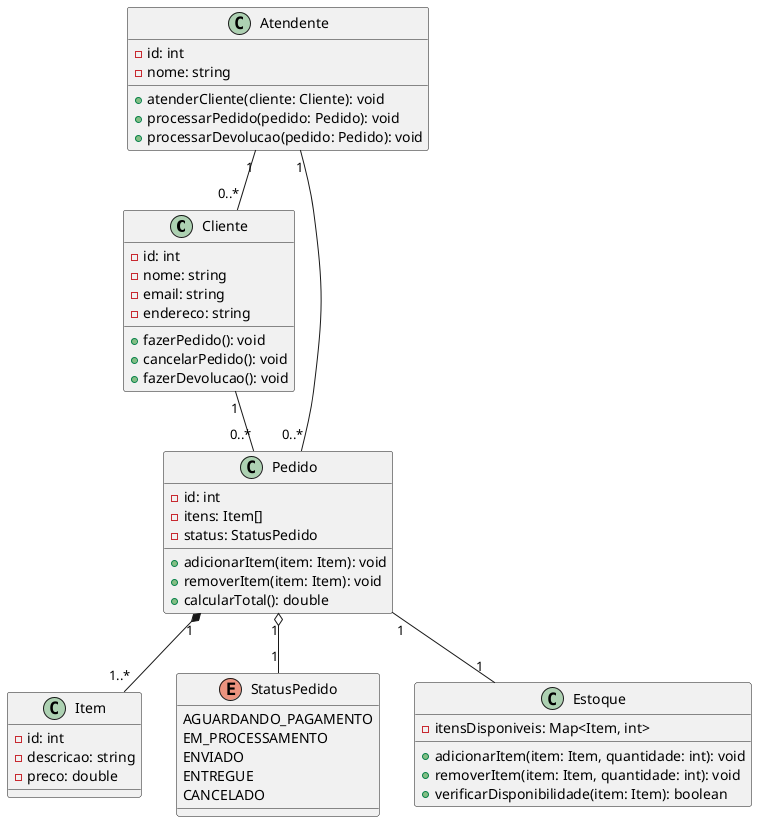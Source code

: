 @startuml

class Cliente {
    - id: int
    - nome: string
    - email: string
    - endereco: string
    + fazerPedido(): void
    + cancelarPedido(): void
    + fazerDevolucao(): void
}

class Pedido {
    - id: int
    - itens: Item[]
    - status: StatusPedido
    + adicionarItem(item: Item): void
    + removerItem(item: Item): void
    + calcularTotal(): double
}

class Item {
    - id: int
    - descricao: string
    - preco: double
}

enum StatusPedido {
    AGUARDANDO_PAGAMENTO
    EM_PROCESSAMENTO
    ENVIADO
    ENTREGUE
    CANCELADO
}

class Atendente {
    - id: int
    - nome: string
    + atenderCliente(cliente: Cliente): void
    + processarPedido(pedido: Pedido): void
    + processarDevolucao(pedido: Pedido): void
}

class Estoque {
    - itensDisponiveis: Map<Item, int>
    + adicionarItem(item: Item, quantidade: int): void
    + removerItem(item: Item, quantidade: int): void
    + verificarDisponibilidade(item: Item): boolean
}

Cliente "1" -- "0..*" Pedido
Pedido "1" *-- "1..*" Item
Atendente "1" -- "0..*" Pedido
Atendente "1" -- "0..*" Cliente
Pedido "1" o-- "1" StatusPedido
Pedido "1" -- "1" Estoque

@enduml
